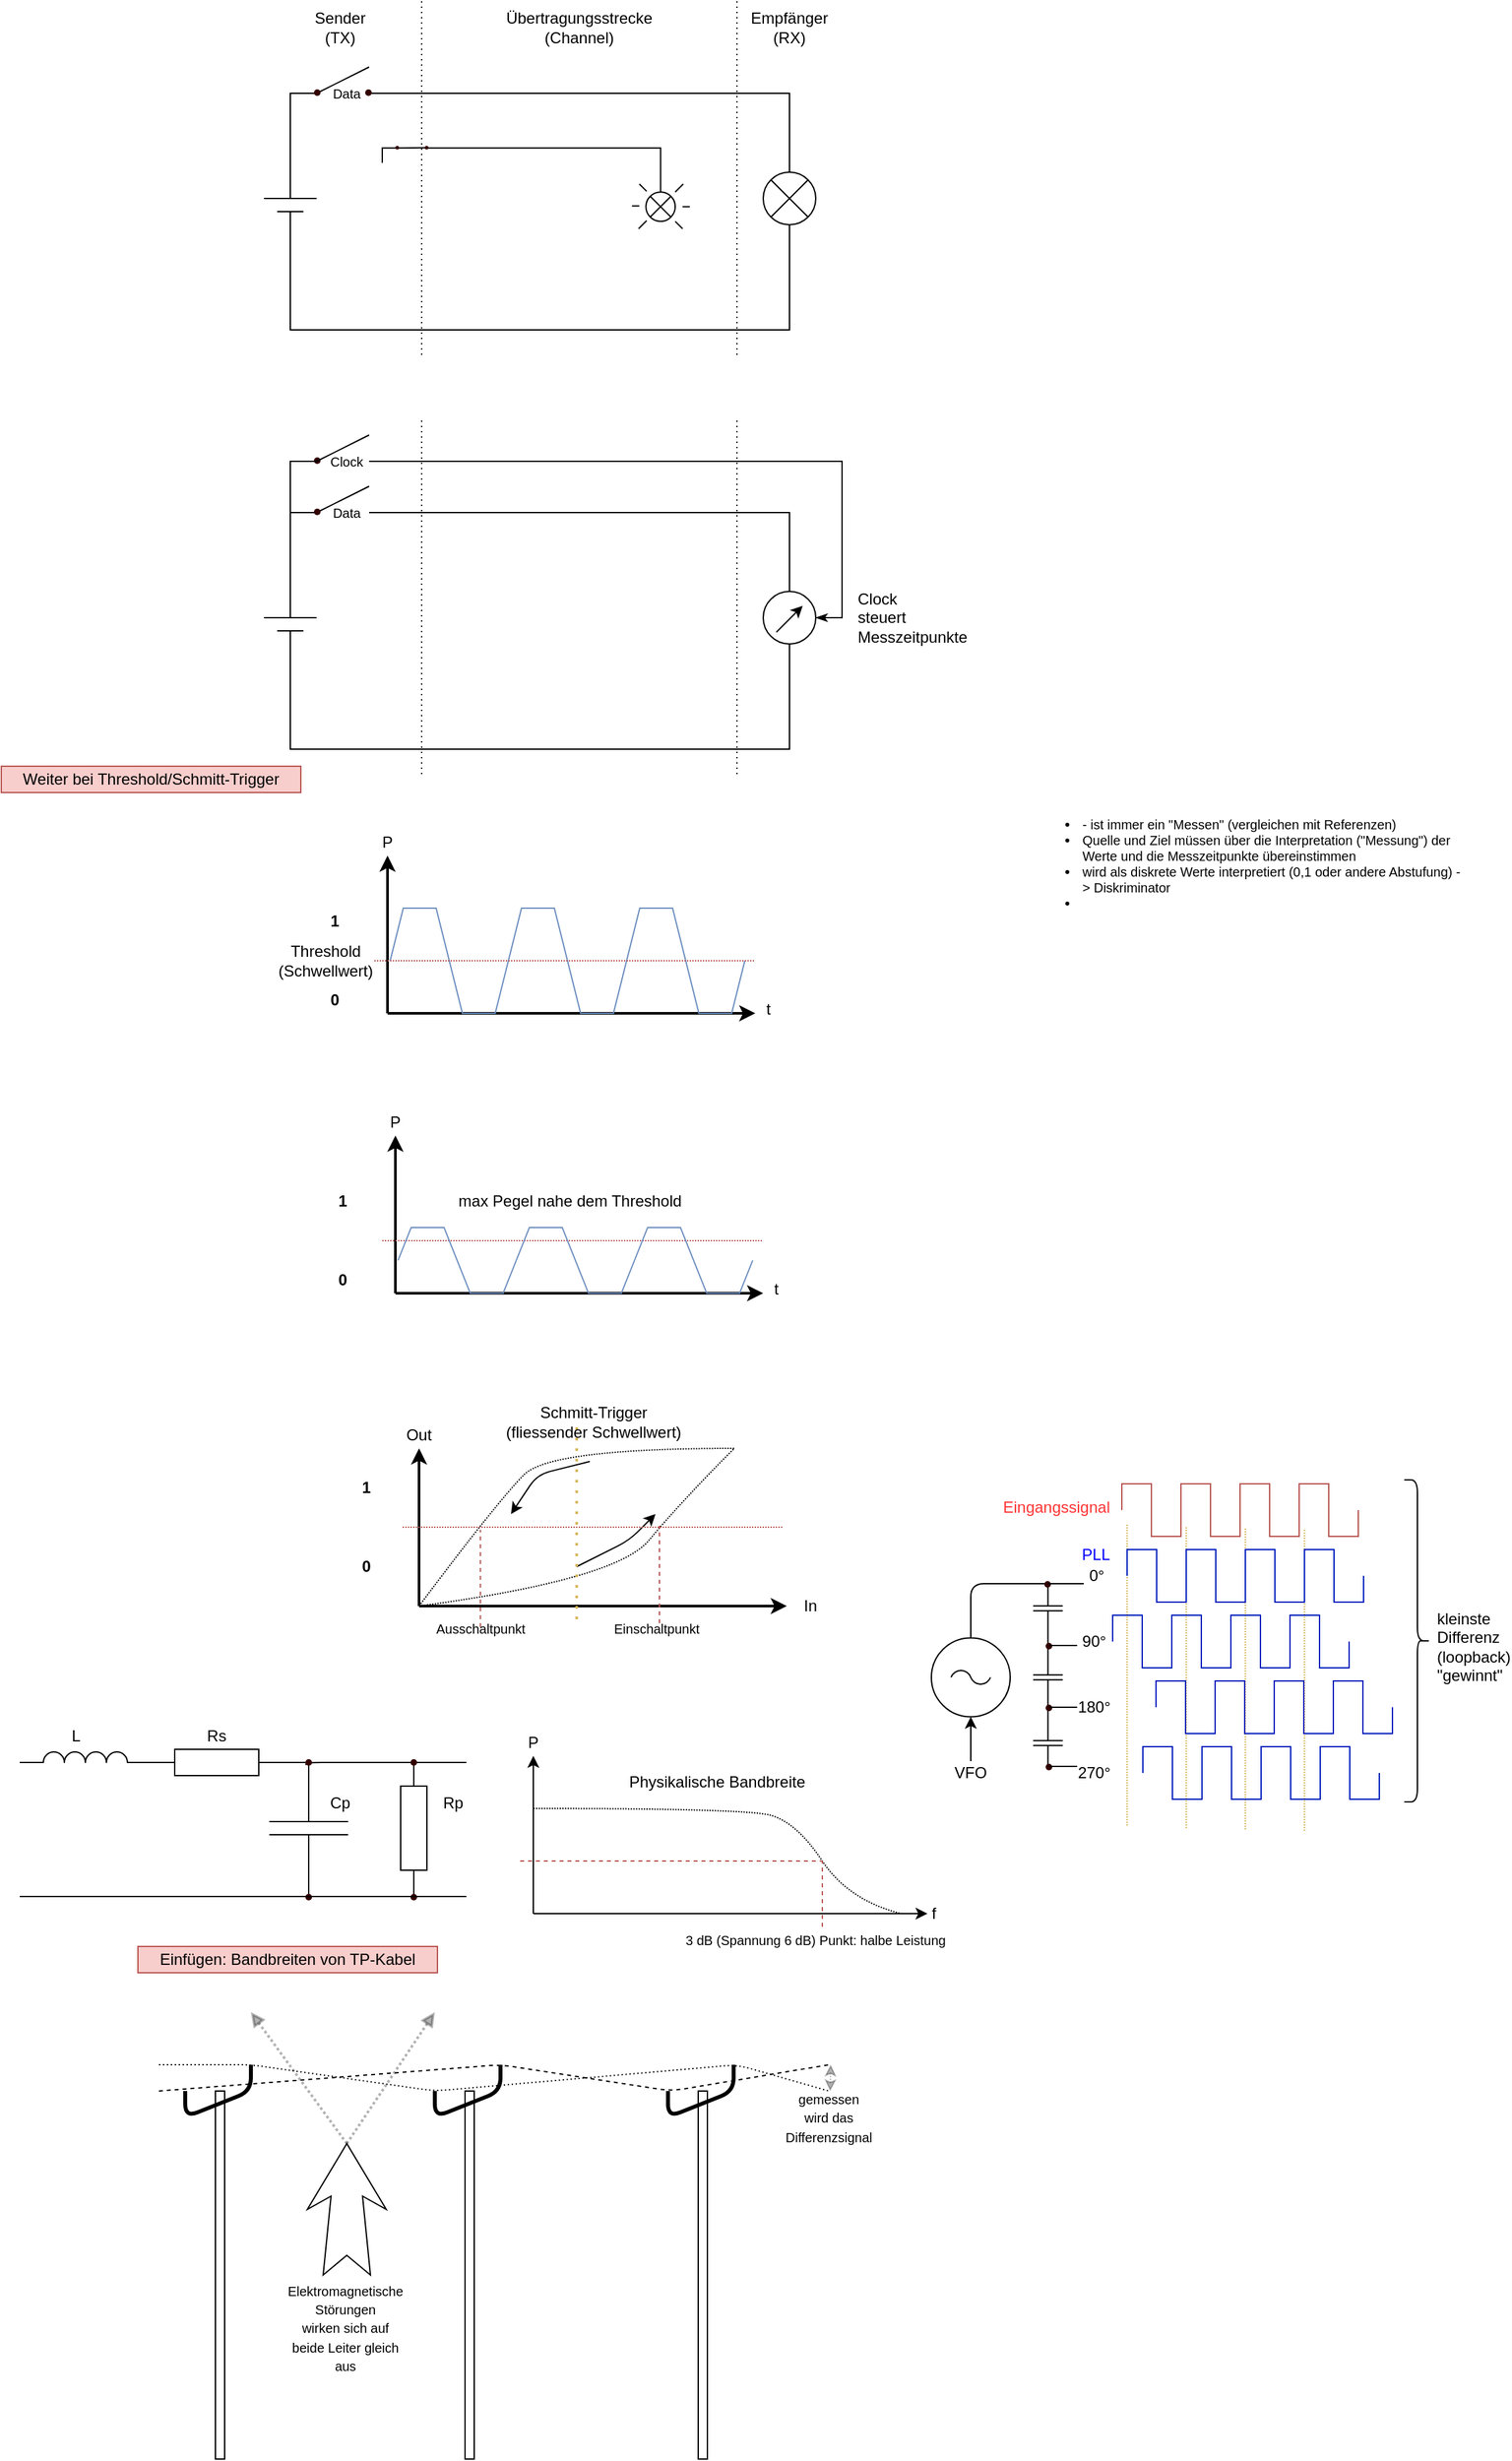 <mxfile version="13.7.3" type="github">
  <diagram id="912Zr3RTYpiyvAySCrGM" name="Page-1">
    <mxGraphModel dx="1422" dy="924" grid="0" gridSize="10" guides="1" tooltips="1" connect="1" arrows="1" fold="1" page="1" pageScale="1" pageWidth="1169" pageHeight="827" math="0" shadow="0">
      <root>
        <mxCell id="0" />
        <mxCell id="1" parent="0" />
        <mxCell id="sJ7a5gjdhDYtSohT_rVU-1" value="" style="endArrow=none;html=1;" parent="1" edge="1">
          <mxGeometry width="50" height="50" relative="1" as="geometry">
            <mxPoint x="200" y="200" as="sourcePoint" />
            <mxPoint x="240" y="200" as="targetPoint" />
          </mxGeometry>
        </mxCell>
        <mxCell id="sJ7a5gjdhDYtSohT_rVU-2" value="" style="endArrow=none;html=1;" parent="1" edge="1">
          <mxGeometry width="50" height="50" relative="1" as="geometry">
            <mxPoint x="210" y="210" as="sourcePoint" />
            <mxPoint x="230" y="210" as="targetPoint" />
          </mxGeometry>
        </mxCell>
        <mxCell id="sJ7a5gjdhDYtSohT_rVU-6" value="" style="endArrow=none;html=1;rounded=0;" parent="1" edge="1">
          <mxGeometry width="50" height="50" relative="1" as="geometry">
            <mxPoint x="280" y="120" as="sourcePoint" />
            <mxPoint x="600" y="190" as="targetPoint" />
            <Array as="points">
              <mxPoint x="600" y="120" />
            </Array>
          </mxGeometry>
        </mxCell>
        <mxCell id="sJ7a5gjdhDYtSohT_rVU-7" value="" style="endArrow=none;html=1;rounded=0;exitX=0.5;exitY=1;exitDx=0;exitDy=0;" parent="1" source="sJ7a5gjdhDYtSohT_rVU-8" edge="1">
          <mxGeometry width="50" height="50" relative="1" as="geometry">
            <mxPoint x="600" y="230" as="sourcePoint" />
            <mxPoint x="220" y="210" as="targetPoint" />
            <Array as="points">
              <mxPoint x="600" y="300" />
              <mxPoint x="415" y="300" />
              <mxPoint x="220" y="300" />
            </Array>
          </mxGeometry>
        </mxCell>
        <mxCell id="sJ7a5gjdhDYtSohT_rVU-8" value="" style="ellipse;whiteSpace=wrap;html=1;aspect=fixed;" parent="1" vertex="1">
          <mxGeometry x="580" y="180" width="40" height="40" as="geometry" />
        </mxCell>
        <mxCell id="sJ7a5gjdhDYtSohT_rVU-9" value="" style="endArrow=none;html=1;exitX=0;exitY=1;exitDx=0;exitDy=0;entryX=1;entryY=0;entryDx=0;entryDy=0;" parent="1" source="sJ7a5gjdhDYtSohT_rVU-8" target="sJ7a5gjdhDYtSohT_rVU-8" edge="1">
          <mxGeometry width="50" height="50" relative="1" as="geometry">
            <mxPoint x="560" y="500" as="sourcePoint" />
            <mxPoint x="610" y="450" as="targetPoint" />
          </mxGeometry>
        </mxCell>
        <mxCell id="sJ7a5gjdhDYtSohT_rVU-10" value="" style="endArrow=none;html=1;exitX=0;exitY=0;exitDx=0;exitDy=0;entryX=1;entryY=1;entryDx=0;entryDy=0;" parent="1" source="sJ7a5gjdhDYtSohT_rVU-8" target="sJ7a5gjdhDYtSohT_rVU-8" edge="1">
          <mxGeometry width="50" height="50" relative="1" as="geometry">
            <mxPoint x="560" y="500" as="sourcePoint" />
            <mxPoint x="610" y="450" as="targetPoint" />
          </mxGeometry>
        </mxCell>
        <mxCell id="sJ7a5gjdhDYtSohT_rVU-11" value="" style="endArrow=none;html=1;rounded=0;" parent="1" edge="1">
          <mxGeometry width="50" height="50" relative="1" as="geometry">
            <mxPoint x="220" y="200" as="sourcePoint" />
            <mxPoint x="240" y="120" as="targetPoint" />
            <Array as="points">
              <mxPoint x="220" y="120" />
            </Array>
          </mxGeometry>
        </mxCell>
        <mxCell id="sJ7a5gjdhDYtSohT_rVU-12" value="" style="endArrow=none;html=1;" parent="1" edge="1">
          <mxGeometry width="50" height="50" relative="1" as="geometry">
            <mxPoint x="240" y="120" as="sourcePoint" />
            <mxPoint x="280" y="100" as="targetPoint" />
          </mxGeometry>
        </mxCell>
        <mxCell id="sJ7a5gjdhDYtSohT_rVU-16" value="" style="ellipse;whiteSpace=wrap;html=1;aspect=fixed;fillColor=#330000;strokeColor=none;" parent="1" vertex="1">
          <mxGeometry x="238" y="117" width="5" height="5" as="geometry" />
        </mxCell>
        <mxCell id="sJ7a5gjdhDYtSohT_rVU-17" value="" style="endArrow=none;dashed=1;html=1;dashPattern=1 3;strokeWidth=1;" parent="1" edge="1">
          <mxGeometry width="50" height="50" relative="1" as="geometry">
            <mxPoint x="320" y="50" as="sourcePoint" />
            <mxPoint x="320" y="320" as="targetPoint" />
          </mxGeometry>
        </mxCell>
        <mxCell id="sJ7a5gjdhDYtSohT_rVU-18" value="" style="endArrow=none;dashed=1;html=1;dashPattern=1 3;strokeWidth=1;" parent="1" edge="1">
          <mxGeometry width="50" height="50" relative="1" as="geometry">
            <mxPoint x="560" y="50" as="sourcePoint" />
            <mxPoint x="560" y="320" as="targetPoint" />
          </mxGeometry>
        </mxCell>
        <mxCell id="sJ7a5gjdhDYtSohT_rVU-20" value="Sender&lt;br&gt;(TX)" style="text;html=1;strokeColor=none;fillColor=none;align=center;verticalAlign=middle;whiteSpace=wrap;rounded=0;" parent="1" vertex="1">
          <mxGeometry x="238" y="60" width="40" height="20" as="geometry" />
        </mxCell>
        <mxCell id="sJ7a5gjdhDYtSohT_rVU-21" value="Übertragungsstrecke&lt;br&gt;(Channel)" style="text;html=1;strokeColor=none;fillColor=none;align=center;verticalAlign=middle;whiteSpace=wrap;rounded=0;" parent="1" vertex="1">
          <mxGeometry x="420" y="60" width="40" height="20" as="geometry" />
        </mxCell>
        <mxCell id="sJ7a5gjdhDYtSohT_rVU-22" value="Empfänger&lt;br&gt;(RX)" style="text;html=1;strokeColor=none;fillColor=none;align=center;verticalAlign=middle;whiteSpace=wrap;rounded=0;" parent="1" vertex="1">
          <mxGeometry x="580" y="60" width="40" height="20" as="geometry" />
        </mxCell>
        <mxCell id="sJ7a5gjdhDYtSohT_rVU-23" value="" style="endArrow=none;html=1;" parent="1" edge="1">
          <mxGeometry width="50" height="50" relative="1" as="geometry">
            <mxPoint x="200" y="519.0" as="sourcePoint" />
            <mxPoint x="240" y="519.0" as="targetPoint" />
          </mxGeometry>
        </mxCell>
        <mxCell id="sJ7a5gjdhDYtSohT_rVU-24" value="" style="endArrow=none;html=1;" parent="1" edge="1">
          <mxGeometry width="50" height="50" relative="1" as="geometry">
            <mxPoint x="210" y="529.0" as="sourcePoint" />
            <mxPoint x="230" y="529.0" as="targetPoint" />
          </mxGeometry>
        </mxCell>
        <mxCell id="sJ7a5gjdhDYtSohT_rVU-25" value="" style="endArrow=none;html=1;rounded=0;" parent="1" edge="1">
          <mxGeometry width="50" height="50" relative="1" as="geometry">
            <mxPoint x="280" y="439.0" as="sourcePoint" />
            <mxPoint x="600" y="509.0" as="targetPoint" />
            <Array as="points">
              <mxPoint x="600" y="439" />
            </Array>
          </mxGeometry>
        </mxCell>
        <mxCell id="sJ7a5gjdhDYtSohT_rVU-26" value="" style="endArrow=none;html=1;rounded=0;exitX=0.5;exitY=1;exitDx=0;exitDy=0;" parent="1" source="sJ7a5gjdhDYtSohT_rVU-27" edge="1">
          <mxGeometry width="50" height="50" relative="1" as="geometry">
            <mxPoint x="600" y="549" as="sourcePoint" />
            <mxPoint x="220" y="529.0" as="targetPoint" />
            <Array as="points">
              <mxPoint x="600" y="619" />
              <mxPoint x="415" y="619" />
              <mxPoint x="220" y="619" />
            </Array>
          </mxGeometry>
        </mxCell>
        <mxCell id="sJ7a5gjdhDYtSohT_rVU-27" value="" style="ellipse;whiteSpace=wrap;html=1;aspect=fixed;" parent="1" vertex="1">
          <mxGeometry x="580" y="499" width="40" height="40" as="geometry" />
        </mxCell>
        <mxCell id="sJ7a5gjdhDYtSohT_rVU-30" value="" style="endArrow=none;html=1;rounded=0;" parent="1" edge="1">
          <mxGeometry width="50" height="50" relative="1" as="geometry">
            <mxPoint x="220" y="519.0" as="sourcePoint" />
            <mxPoint x="240" y="439.0" as="targetPoint" />
            <Array as="points">
              <mxPoint x="220" y="439" />
            </Array>
          </mxGeometry>
        </mxCell>
        <mxCell id="sJ7a5gjdhDYtSohT_rVU-31" value="" style="endArrow=none;html=1;" parent="1" edge="1">
          <mxGeometry width="50" height="50" relative="1" as="geometry">
            <mxPoint x="240" y="439.0" as="sourcePoint" />
            <mxPoint x="280" y="419.0" as="targetPoint" />
          </mxGeometry>
        </mxCell>
        <mxCell id="sJ7a5gjdhDYtSohT_rVU-32" value="" style="ellipse;whiteSpace=wrap;html=1;aspect=fixed;fillColor=#330000;strokeColor=none;" parent="1" vertex="1">
          <mxGeometry x="238" y="436" width="5" height="5" as="geometry" />
        </mxCell>
        <mxCell id="sJ7a5gjdhDYtSohT_rVU-33" value="" style="endArrow=none;dashed=1;html=1;dashPattern=1 3;strokeWidth=1;" parent="1" edge="1">
          <mxGeometry width="50" height="50" relative="1" as="geometry">
            <mxPoint x="320" y="369" as="sourcePoint" />
            <mxPoint x="320" y="639.0" as="targetPoint" />
          </mxGeometry>
        </mxCell>
        <mxCell id="sJ7a5gjdhDYtSohT_rVU-34" value="" style="endArrow=none;dashed=1;html=1;dashPattern=1 3;strokeWidth=1;" parent="1" edge="1">
          <mxGeometry width="50" height="50" relative="1" as="geometry">
            <mxPoint x="560" y="369" as="sourcePoint" />
            <mxPoint x="560" y="639.0" as="targetPoint" />
          </mxGeometry>
        </mxCell>
        <mxCell id="sJ7a5gjdhDYtSohT_rVU-38" value="" style="ellipse;whiteSpace=wrap;html=1;aspect=fixed;fillColor=#330000;strokeColor=none;" parent="1" vertex="1">
          <mxGeometry x="238" y="397" width="5" height="5" as="geometry" />
        </mxCell>
        <mxCell id="sJ7a5gjdhDYtSohT_rVU-39" value="" style="endArrow=none;html=1;" parent="1" edge="1">
          <mxGeometry width="50" height="50" relative="1" as="geometry">
            <mxPoint x="240" y="400" as="sourcePoint" />
            <mxPoint x="280" y="380" as="targetPoint" />
          </mxGeometry>
        </mxCell>
        <mxCell id="sJ7a5gjdhDYtSohT_rVU-40" value="" style="endArrow=none;html=1;rounded=0;" parent="1" edge="1">
          <mxGeometry width="50" height="50" relative="1" as="geometry">
            <mxPoint x="220" y="480" as="sourcePoint" />
            <mxPoint x="240" y="400" as="targetPoint" />
            <Array as="points">
              <mxPoint x="220" y="400" />
            </Array>
          </mxGeometry>
        </mxCell>
        <mxCell id="sJ7a5gjdhDYtSohT_rVU-41" value="Data" style="text;html=1;strokeColor=none;fillColor=none;align=center;verticalAlign=middle;whiteSpace=wrap;rounded=0;fontSize=10;" parent="1" vertex="1">
          <mxGeometry x="243" y="109.5" width="40" height="20" as="geometry" />
        </mxCell>
        <mxCell id="sJ7a5gjdhDYtSohT_rVU-42" value="Data" style="text;html=1;strokeColor=none;fillColor=none;align=center;verticalAlign=middle;whiteSpace=wrap;rounded=0;fontSize=10;" parent="1" vertex="1">
          <mxGeometry x="243" y="428.5" width="40" height="20" as="geometry" />
        </mxCell>
        <mxCell id="sJ7a5gjdhDYtSohT_rVU-43" value="Clock" style="text;html=1;strokeColor=none;fillColor=none;align=center;verticalAlign=middle;whiteSpace=wrap;rounded=0;fontSize=10;" parent="1" vertex="1">
          <mxGeometry x="243" y="389.5" width="40" height="20" as="geometry" />
        </mxCell>
        <mxCell id="sJ7a5gjdhDYtSohT_rVU-44" value="" style="endArrow=classicThin;html=1;rounded=0;entryX=1;entryY=0.5;entryDx=0;entryDy=0;endFill=1;" parent="1" target="sJ7a5gjdhDYtSohT_rVU-27" edge="1">
          <mxGeometry width="50" height="50" relative="1" as="geometry">
            <mxPoint x="280" y="400" as="sourcePoint" />
            <mxPoint x="640" y="540" as="targetPoint" />
            <Array as="points">
              <mxPoint x="640" y="400" />
              <mxPoint x="640" y="519" />
            </Array>
          </mxGeometry>
        </mxCell>
        <mxCell id="sJ7a5gjdhDYtSohT_rVU-46" value="" style="endArrow=classic;html=1;strokeWidth=1;fontSize=10;" parent="1" edge="1">
          <mxGeometry width="50" height="50" relative="1" as="geometry">
            <mxPoint x="590" y="530" as="sourcePoint" />
            <mxPoint x="610" y="510" as="targetPoint" />
          </mxGeometry>
        </mxCell>
        <mxCell id="SCZseLFrCrhYVlRCKKbG-1" value="Clock&lt;br&gt;steuert&lt;br&gt;Messzeitpunkte" style="text;html=1;strokeColor=none;fillColor=none;align=left;verticalAlign=middle;whiteSpace=wrap;rounded=0;" parent="1" vertex="1">
          <mxGeometry x="650" y="509" width="40" height="20" as="geometry" />
        </mxCell>
        <mxCell id="SCZseLFrCrhYVlRCKKbG-12" value="" style="ellipse;whiteSpace=wrap;html=1;aspect=fixed;fillColor=#330000;strokeColor=none;" parent="1" vertex="1">
          <mxGeometry x="277" y="117" width="5" height="5" as="geometry" />
        </mxCell>
        <mxCell id="SCZseLFrCrhYVlRCKKbG-22" value="" style="group" parent="1" vertex="1" connectable="0">
          <mxGeometry x="290" y="160" width="234.16" height="63" as="geometry" />
        </mxCell>
        <mxCell id="SCZseLFrCrhYVlRCKKbG-4" value="" style="endArrow=none;html=1;rounded=0;" parent="SCZseLFrCrhYVlRCKKbG-22" edge="1">
          <mxGeometry width="50" height="50" relative="1" as="geometry">
            <mxPoint x="33.451" y="1.673" as="sourcePoint" />
            <mxPoint x="211.859" y="40.699" as="targetPoint" />
            <Array as="points">
              <mxPoint x="211.859" y="1.673" />
            </Array>
          </mxGeometry>
        </mxCell>
        <mxCell id="SCZseLFrCrhYVlRCKKbG-5" value="" style="ellipse;whiteSpace=wrap;html=1;aspect=fixed;" parent="SCZseLFrCrhYVlRCKKbG-22" vertex="1">
          <mxGeometry x="200.709" y="35.124" width="22.301" height="22.301" as="geometry" />
        </mxCell>
        <mxCell id="SCZseLFrCrhYVlRCKKbG-6" value="" style="endArrow=none;html=1;exitX=0;exitY=1;exitDx=0;exitDy=0;entryX=1;entryY=0;entryDx=0;entryDy=0;" parent="SCZseLFrCrhYVlRCKKbG-22" source="SCZseLFrCrhYVlRCKKbG-5" target="SCZseLFrCrhYVlRCKKbG-5" edge="1">
          <mxGeometry width="50" height="50" relative="1" as="geometry">
            <mxPoint x="189.558" y="213.531" as="sourcePoint" />
            <mxPoint x="217.434" y="185.655" as="targetPoint" />
          </mxGeometry>
        </mxCell>
        <mxCell id="SCZseLFrCrhYVlRCKKbG-7" value="" style="endArrow=none;html=1;exitX=0;exitY=0;exitDx=0;exitDy=0;entryX=1;entryY=1;entryDx=0;entryDy=0;" parent="SCZseLFrCrhYVlRCKKbG-22" source="SCZseLFrCrhYVlRCKKbG-5" target="SCZseLFrCrhYVlRCKKbG-5" edge="1">
          <mxGeometry width="50" height="50" relative="1" as="geometry">
            <mxPoint x="189.558" y="213.531" as="sourcePoint" />
            <mxPoint x="217.434" y="185.655" as="targetPoint" />
          </mxGeometry>
        </mxCell>
        <mxCell id="SCZseLFrCrhYVlRCKKbG-8" value="" style="endArrow=none;html=1;rounded=0;" parent="SCZseLFrCrhYVlRCKKbG-22" edge="1">
          <mxGeometry width="50" height="50" relative="1" as="geometry">
            <mxPoint y="12.823" as="sourcePoint" />
            <mxPoint x="11.15" y="1.673" as="targetPoint" />
            <Array as="points">
              <mxPoint y="1.673" />
            </Array>
          </mxGeometry>
        </mxCell>
        <mxCell id="SCZseLFrCrhYVlRCKKbG-9" value="" style="endArrow=none;html=1;entryX=1;entryY=0.5;entryDx=0;entryDy=0;" parent="SCZseLFrCrhYVlRCKKbG-22" edge="1">
          <mxGeometry width="50" height="50" relative="1" as="geometry">
            <mxPoint x="11.15" y="1.673" as="sourcePoint" />
            <mxPoint x="35.124" y="1.394" as="targetPoint" />
          </mxGeometry>
        </mxCell>
        <mxCell id="SCZseLFrCrhYVlRCKKbG-10" value="" style="ellipse;whiteSpace=wrap;html=1;aspect=fixed;fillColor=#330000;strokeColor=none;" parent="SCZseLFrCrhYVlRCKKbG-22" vertex="1">
          <mxGeometry x="10.035" width="2.788" height="2.788" as="geometry" />
        </mxCell>
        <mxCell id="SCZseLFrCrhYVlRCKKbG-13" value="" style="ellipse;whiteSpace=wrap;html=1;aspect=fixed;fillColor=#330000;strokeColor=none;" parent="SCZseLFrCrhYVlRCKKbG-22" vertex="1">
          <mxGeometry x="32.336" width="2.788" height="2.788" as="geometry" />
        </mxCell>
        <mxCell id="SCZseLFrCrhYVlRCKKbG-14" value="" style="endArrow=none;html=1;" parent="SCZseLFrCrhYVlRCKKbG-22" edge="1">
          <mxGeometry width="50" height="50" relative="1" as="geometry">
            <mxPoint x="223.01" y="35.124" as="sourcePoint" />
            <mxPoint x="229.142" y="28.991" as="targetPoint" />
          </mxGeometry>
        </mxCell>
        <mxCell id="SCZseLFrCrhYVlRCKKbG-16" value="" style="endArrow=none;html=1;" parent="SCZseLFrCrhYVlRCKKbG-22" edge="1">
          <mxGeometry width="50" height="50" relative="1" as="geometry">
            <mxPoint x="228.585" y="46.274" as="sourcePoint" />
            <mxPoint x="234.16" y="46.274" as="targetPoint" />
          </mxGeometry>
        </mxCell>
        <mxCell id="SCZseLFrCrhYVlRCKKbG-17" value="" style="endArrow=none;html=1;" parent="SCZseLFrCrhYVlRCKKbG-22" edge="1">
          <mxGeometry width="50" height="50" relative="1" as="geometry">
            <mxPoint x="223.01" y="57.425" as="sourcePoint" />
            <mxPoint x="228.585" y="63" as="targetPoint" />
          </mxGeometry>
        </mxCell>
        <mxCell id="SCZseLFrCrhYVlRCKKbG-21" value="" style="group;flipH=1;flipV=1;rotation=-180;" parent="SCZseLFrCrhYVlRCKKbG-22" vertex="1" connectable="0">
          <mxGeometry x="190.116" y="28.991" width="11.15" height="34.009" as="geometry" />
        </mxCell>
        <mxCell id="SCZseLFrCrhYVlRCKKbG-18" value="" style="endArrow=none;html=1;" parent="SCZseLFrCrhYVlRCKKbG-21" edge="1">
          <mxGeometry width="50" height="50" relative="1" as="geometry">
            <mxPoint x="11.15" y="27.876" as="sourcePoint" />
            <mxPoint x="5.018" y="34.009" as="targetPoint" />
          </mxGeometry>
        </mxCell>
        <mxCell id="SCZseLFrCrhYVlRCKKbG-19" value="" style="endArrow=none;html=1;" parent="SCZseLFrCrhYVlRCKKbG-21" edge="1">
          <mxGeometry width="50" height="50" relative="1" as="geometry">
            <mxPoint x="5.575" y="16.726" as="sourcePoint" />
            <mxPoint y="16.726" as="targetPoint" />
          </mxGeometry>
        </mxCell>
        <mxCell id="SCZseLFrCrhYVlRCKKbG-20" value="" style="endArrow=none;html=1;" parent="SCZseLFrCrhYVlRCKKbG-21" edge="1">
          <mxGeometry width="50" height="50" relative="1" as="geometry">
            <mxPoint x="11.15" y="5.575" as="sourcePoint" />
            <mxPoint x="5.575" as="targetPoint" />
          </mxGeometry>
        </mxCell>
        <mxCell id="SCZseLFrCrhYVlRCKKbG-132" value="Einfügen: Bandbreiten von TP-Kabel" style="text;html=1;strokeColor=#b85450;fillColor=#f8cecc;align=center;verticalAlign=middle;whiteSpace=wrap;rounded=0;fontSize=12;" parent="1" vertex="1">
          <mxGeometry x="104" y="1530" width="228" height="20" as="geometry" />
        </mxCell>
        <mxCell id="SCZseLFrCrhYVlRCKKbG-207" value="Weiter bei Threshold/Schmitt-Trigger" style="text;html=1;strokeColor=#b85450;fillColor=#f8cecc;align=center;verticalAlign=middle;whiteSpace=wrap;rounded=0;fontSize=12;" parent="1" vertex="1">
          <mxGeometry y="632" width="228" height="20" as="geometry" />
        </mxCell>
        <mxCell id="lTmBYxLJnF9V94jLEyZx-1" value="" style="group" vertex="1" connectable="0" parent="1">
          <mxGeometry x="708" y="1175" width="423" height="267" as="geometry" />
        </mxCell>
        <mxCell id="SCZseLFrCrhYVlRCKKbG-59" value="0°" style="text;html=1;strokeColor=none;fillColor=none;align=center;verticalAlign=middle;whiteSpace=wrap;rounded=0;" parent="lTmBYxLJnF9V94jLEyZx-1" vertex="1">
          <mxGeometry x="106" y="63" width="40" height="20" as="geometry" />
        </mxCell>
        <mxCell id="SCZseLFrCrhYVlRCKKbG-60" value="90°" style="text;html=1;strokeColor=none;fillColor=none;align=center;verticalAlign=middle;whiteSpace=wrap;rounded=0;" parent="lTmBYxLJnF9V94jLEyZx-1" vertex="1">
          <mxGeometry x="104" y="113" width="40" height="20" as="geometry" />
        </mxCell>
        <mxCell id="SCZseLFrCrhYVlRCKKbG-61" value="180°" style="text;html=1;strokeColor=none;fillColor=none;align=center;verticalAlign=middle;whiteSpace=wrap;rounded=0;" parent="lTmBYxLJnF9V94jLEyZx-1" vertex="1">
          <mxGeometry x="104" y="163" width="40" height="20" as="geometry" />
        </mxCell>
        <mxCell id="SCZseLFrCrhYVlRCKKbG-62" value="270°" style="text;html=1;strokeColor=none;fillColor=none;align=center;verticalAlign=middle;whiteSpace=wrap;rounded=0;" parent="lTmBYxLJnF9V94jLEyZx-1" vertex="1">
          <mxGeometry x="104" y="213" width="40" height="20" as="geometry" />
        </mxCell>
        <mxCell id="SCZseLFrCrhYVlRCKKbG-163" value="" style="endArrow=none;dashed=1;html=1;dashPattern=1 1;strokeWidth=1;fontSize=12;fillColor=#fff2cc;strokeColor=#d6b656;" parent="lTmBYxLJnF9V94jLEyZx-1" edge="1">
          <mxGeometry width="50" height="50" relative="1" as="geometry">
            <mxPoint x="149" y="263" as="sourcePoint" />
            <mxPoint x="149" y="33" as="targetPoint" />
          </mxGeometry>
        </mxCell>
        <mxCell id="SCZseLFrCrhYVlRCKKbG-164" value="" style="endArrow=none;dashed=1;html=1;dashPattern=1 1;strokeWidth=1;fontSize=12;fillColor=#fff2cc;strokeColor=#d6b656;" parent="lTmBYxLJnF9V94jLEyZx-1" edge="1">
          <mxGeometry width="50" height="50" relative="1" as="geometry">
            <mxPoint x="194" y="265" as="sourcePoint" />
            <mxPoint x="194" y="35" as="targetPoint" />
          </mxGeometry>
        </mxCell>
        <mxCell id="SCZseLFrCrhYVlRCKKbG-165" value="" style="endArrow=none;dashed=1;html=1;dashPattern=1 1;strokeWidth=1;fontSize=12;fillColor=#fff2cc;strokeColor=#d6b656;" parent="lTmBYxLJnF9V94jLEyZx-1" edge="1">
          <mxGeometry width="50" height="50" relative="1" as="geometry">
            <mxPoint x="239" y="266" as="sourcePoint" />
            <mxPoint x="239" y="36" as="targetPoint" />
          </mxGeometry>
        </mxCell>
        <mxCell id="SCZseLFrCrhYVlRCKKbG-166" value="" style="endArrow=none;dashed=1;html=1;dashPattern=1 1;strokeWidth=1;fontSize=12;fillColor=#fff2cc;strokeColor=#d6b656;" parent="lTmBYxLJnF9V94jLEyZx-1" edge="1">
          <mxGeometry width="50" height="50" relative="1" as="geometry">
            <mxPoint x="284" y="267" as="sourcePoint" />
            <mxPoint x="284" y="37" as="targetPoint" />
          </mxGeometry>
        </mxCell>
        <mxCell id="SCZseLFrCrhYVlRCKKbG-167" value="" style="pointerEvents=1;verticalLabelPosition=bottom;shadow=0;dashed=0;align=center;html=1;verticalAlign=top;shape=mxgraph.electrical.signal_sources.ac_source;fontSize=12;" parent="lTmBYxLJnF9V94jLEyZx-1" vertex="1">
          <mxGeometry y="120.25" width="60" height="60" as="geometry" />
        </mxCell>
        <mxCell id="SCZseLFrCrhYVlRCKKbG-169" value="" style="pointerEvents=1;verticalLabelPosition=bottom;shadow=0;dashed=0;align=center;html=1;verticalAlign=top;shape=mxgraph.electrical.capacitors.capacitor_1;fontSize=12;rotation=-90;" parent="lTmBYxLJnF9V94jLEyZx-1" vertex="1">
          <mxGeometry x="70" y="86.5" width="37.5" height="22.5" as="geometry" />
        </mxCell>
        <mxCell id="SCZseLFrCrhYVlRCKKbG-171" value="" style="pointerEvents=1;verticalLabelPosition=bottom;shadow=0;dashed=0;align=center;html=1;verticalAlign=top;shape=mxgraph.electrical.capacitors.capacitor_1;fontSize=12;rotation=-90;" parent="lTmBYxLJnF9V94jLEyZx-1" vertex="1">
          <mxGeometry x="70" y="189" width="37.5" height="22.5" as="geometry" />
        </mxCell>
        <mxCell id="SCZseLFrCrhYVlRCKKbG-172" value="" style="pointerEvents=1;verticalLabelPosition=bottom;shadow=0;dashed=0;align=center;html=1;verticalAlign=top;shape=mxgraph.electrical.capacitors.capacitor_1;fontSize=12;rotation=-90;" parent="lTmBYxLJnF9V94jLEyZx-1" vertex="1">
          <mxGeometry x="70" y="139" width="37.5" height="22.5" as="geometry" />
        </mxCell>
        <mxCell id="SCZseLFrCrhYVlRCKKbG-173" value="" style="endArrow=none;html=1;strokeWidth=1;fontSize=12;entryX=0;entryY=0.5;entryDx=0;entryDy=0;entryPerimeter=0;exitX=1;exitY=0.5;exitDx=0;exitDy=0;exitPerimeter=0;" parent="lTmBYxLJnF9V94jLEyZx-1" source="SCZseLFrCrhYVlRCKKbG-172" target="SCZseLFrCrhYVlRCKKbG-169" edge="1">
          <mxGeometry width="50" height="50" relative="1" as="geometry">
            <mxPoint x="392" y="119" as="sourcePoint" />
            <mxPoint x="442" y="69" as="targetPoint" />
          </mxGeometry>
        </mxCell>
        <mxCell id="SCZseLFrCrhYVlRCKKbG-175" value="" style="endArrow=none;html=1;strokeWidth=1;fontSize=12;entryX=0;entryY=0.5;entryDx=0;entryDy=0;entryPerimeter=0;exitX=1;exitY=0.5;exitDx=0;exitDy=0;exitPerimeter=0;" parent="lTmBYxLJnF9V94jLEyZx-1" source="SCZseLFrCrhYVlRCKKbG-171" target="SCZseLFrCrhYVlRCKKbG-172" edge="1">
          <mxGeometry width="50" height="50" relative="1" as="geometry">
            <mxPoint x="74" y="209" as="sourcePoint" />
            <mxPoint x="300" y="129" as="targetPoint" />
          </mxGeometry>
        </mxCell>
        <mxCell id="SCZseLFrCrhYVlRCKKbG-176" value="" style="endArrow=none;html=1;strokeWidth=1;fontSize=12;exitX=0.5;exitY=0;exitDx=0;exitDy=0;exitPerimeter=0;entryX=1;entryY=0.5;entryDx=0;entryDy=0;entryPerimeter=0;" parent="lTmBYxLJnF9V94jLEyZx-1" source="SCZseLFrCrhYVlRCKKbG-167" target="SCZseLFrCrhYVlRCKKbG-169" edge="1">
          <mxGeometry width="50" height="50" relative="1" as="geometry">
            <mxPoint x="250" y="203" as="sourcePoint" />
            <mxPoint x="300" y="153" as="targetPoint" />
            <Array as="points">
              <mxPoint x="30" y="79" />
            </Array>
          </mxGeometry>
        </mxCell>
        <mxCell id="SCZseLFrCrhYVlRCKKbG-177" value="" style="ellipse;whiteSpace=wrap;html=1;aspect=fixed;fillColor=#330000;strokeColor=none;" parent="lTmBYxLJnF9V94jLEyZx-1" vertex="1">
          <mxGeometry x="86" y="77" width="5" height="5" as="geometry" />
        </mxCell>
        <mxCell id="SCZseLFrCrhYVlRCKKbG-180" value="" style="endArrow=none;html=1;strokeWidth=1;fontSize=12;exitX=1;exitY=0.5;exitDx=0;exitDy=0;exitPerimeter=0;entryX=0.25;entryY=0.8;entryDx=0;entryDy=0;entryPerimeter=0;" parent="lTmBYxLJnF9V94jLEyZx-1" source="SCZseLFrCrhYVlRCKKbG-169" target="SCZseLFrCrhYVlRCKKbG-59" edge="1">
          <mxGeometry width="50" height="50" relative="1" as="geometry">
            <mxPoint x="250" y="203" as="sourcePoint" />
            <mxPoint x="300" y="153" as="targetPoint" />
          </mxGeometry>
        </mxCell>
        <mxCell id="SCZseLFrCrhYVlRCKKbG-181" value="" style="ellipse;whiteSpace=wrap;html=1;aspect=fixed;fillColor=#330000;strokeColor=none;" parent="lTmBYxLJnF9V94jLEyZx-1" vertex="1">
          <mxGeometry x="87" y="124" width="5" height="5" as="geometry" />
        </mxCell>
        <mxCell id="SCZseLFrCrhYVlRCKKbG-182" value="" style="endArrow=none;html=1;strokeWidth=1;fontSize=12;exitX=1;exitY=0.5;exitDx=0;exitDy=0;exitPerimeter=0;entryX=0.25;entryY=0.8;entryDx=0;entryDy=0;entryPerimeter=0;" parent="lTmBYxLJnF9V94jLEyZx-1" edge="1">
          <mxGeometry width="50" height="50" relative="1" as="geometry">
            <mxPoint x="89.75" y="126" as="sourcePoint" />
            <mxPoint x="111" y="126" as="targetPoint" />
          </mxGeometry>
        </mxCell>
        <mxCell id="SCZseLFrCrhYVlRCKKbG-183" value="" style="ellipse;whiteSpace=wrap;html=1;aspect=fixed;fillColor=#330000;strokeColor=none;" parent="lTmBYxLJnF9V94jLEyZx-1" vertex="1">
          <mxGeometry x="87" y="171" width="5" height="5" as="geometry" />
        </mxCell>
        <mxCell id="SCZseLFrCrhYVlRCKKbG-184" value="" style="endArrow=none;html=1;strokeWidth=1;fontSize=12;exitX=1;exitY=0.5;exitDx=0;exitDy=0;exitPerimeter=0;entryX=0.25;entryY=0.8;entryDx=0;entryDy=0;entryPerimeter=0;" parent="lTmBYxLJnF9V94jLEyZx-1" edge="1">
          <mxGeometry width="50" height="50" relative="1" as="geometry">
            <mxPoint x="89.75" y="173" as="sourcePoint" />
            <mxPoint x="111" y="173" as="targetPoint" />
          </mxGeometry>
        </mxCell>
        <mxCell id="SCZseLFrCrhYVlRCKKbG-185" value="" style="ellipse;whiteSpace=wrap;html=1;aspect=fixed;fillColor=#330000;strokeColor=none;" parent="lTmBYxLJnF9V94jLEyZx-1" vertex="1">
          <mxGeometry x="87" y="216" width="5" height="5" as="geometry" />
        </mxCell>
        <mxCell id="SCZseLFrCrhYVlRCKKbG-186" value="" style="endArrow=none;html=1;strokeWidth=1;fontSize=12;exitX=1;exitY=0.5;exitDx=0;exitDy=0;exitPerimeter=0;entryX=0.25;entryY=0.8;entryDx=0;entryDy=0;entryPerimeter=0;" parent="lTmBYxLJnF9V94jLEyZx-1" edge="1">
          <mxGeometry width="50" height="50" relative="1" as="geometry">
            <mxPoint x="89.75" y="218" as="sourcePoint" />
            <mxPoint x="111" y="218" as="targetPoint" />
          </mxGeometry>
        </mxCell>
        <mxCell id="SCZseLFrCrhYVlRCKKbG-187" value="" style="endArrow=classic;html=1;strokeWidth=1;fontSize=12;entryX=0.5;entryY=1;entryDx=0;entryDy=0;entryPerimeter=0;" parent="lTmBYxLJnF9V94jLEyZx-1" target="SCZseLFrCrhYVlRCKKbG-167" edge="1">
          <mxGeometry width="50" height="50" relative="1" as="geometry">
            <mxPoint x="30" y="214" as="sourcePoint" />
            <mxPoint x="300" y="153" as="targetPoint" />
          </mxGeometry>
        </mxCell>
        <mxCell id="SCZseLFrCrhYVlRCKKbG-188" value="VFO" style="text;html=1;strokeColor=none;fillColor=none;align=center;verticalAlign=middle;whiteSpace=wrap;rounded=0;fontSize=12;" parent="lTmBYxLJnF9V94jLEyZx-1" vertex="1">
          <mxGeometry x="10" y="213" width="40" height="20" as="geometry" />
        </mxCell>
        <mxCell id="SCZseLFrCrhYVlRCKKbG-194" value="Eingangssignal" style="text;html=1;strokeColor=none;fillColor=none;align=right;verticalAlign=middle;whiteSpace=wrap;rounded=0;fontSize=12;fontColor=#FF3333;" parent="lTmBYxLJnF9V94jLEyZx-1" vertex="1">
          <mxGeometry x="98" y="11" width="40" height="20" as="geometry" />
        </mxCell>
        <mxCell id="SCZseLFrCrhYVlRCKKbG-195" value="PLL" style="text;html=1;strokeColor=none;fillColor=none;align=right;verticalAlign=middle;whiteSpace=wrap;rounded=0;fontSize=12;fontColor=#0000FF;" parent="lTmBYxLJnF9V94jLEyZx-1" vertex="1">
          <mxGeometry x="98" y="47" width="40" height="20" as="geometry" />
        </mxCell>
        <mxCell id="SCZseLFrCrhYVlRCKKbG-196" value="" style="shape=curlyBracket;whiteSpace=wrap;html=1;rounded=1;strokeColor=#000000;fontSize=12;align=right;flipH=1;" parent="lTmBYxLJnF9V94jLEyZx-1" vertex="1">
          <mxGeometry x="360" width="20" height="245" as="geometry" />
        </mxCell>
        <mxCell id="SCZseLFrCrhYVlRCKKbG-197" value="kleinste Differenz (loopback) &quot;gewinnt&quot;" style="text;html=1;strokeColor=none;fillColor=none;align=left;verticalAlign=middle;whiteSpace=wrap;rounded=0;fontSize=12;" parent="lTmBYxLJnF9V94jLEyZx-1" vertex="1">
          <mxGeometry x="383" y="116.5" width="40" height="20" as="geometry" />
        </mxCell>
        <mxCell id="SCZseLFrCrhYVlRCKKbG-198" value="" style="group" parent="lTmBYxLJnF9V94jLEyZx-1" vertex="1" connectable="0">
          <mxGeometry x="149" y="53" width="180" height="40" as="geometry" />
        </mxCell>
        <mxCell id="SCZseLFrCrhYVlRCKKbG-133" value="" style="pointerEvents=1;verticalLabelPosition=bottom;shadow=0;dashed=0;align=center;html=1;verticalAlign=top;shape=mxgraph.electrical.waveforms.square_wave;fontSize=12;fillColor=#0050ef;strokeColor=#001DBC;fontColor=#ffffff;" parent="SCZseLFrCrhYVlRCKKbG-198" vertex="1">
          <mxGeometry width="45" height="40" as="geometry" />
        </mxCell>
        <mxCell id="SCZseLFrCrhYVlRCKKbG-134" value="" style="pointerEvents=1;verticalLabelPosition=bottom;shadow=0;dashed=0;align=center;html=1;verticalAlign=top;shape=mxgraph.electrical.waveforms.square_wave;fontSize=12;fillColor=#0050ef;strokeColor=#001DBC;fontColor=#ffffff;" parent="SCZseLFrCrhYVlRCKKbG-198" vertex="1">
          <mxGeometry x="45" width="45" height="40" as="geometry" />
        </mxCell>
        <mxCell id="SCZseLFrCrhYVlRCKKbG-135" value="" style="pointerEvents=1;verticalLabelPosition=bottom;shadow=0;dashed=0;align=center;html=1;verticalAlign=top;shape=mxgraph.electrical.waveforms.square_wave;fontSize=12;fillColor=#0050ef;strokeColor=#001DBC;fontColor=#ffffff;" parent="SCZseLFrCrhYVlRCKKbG-198" vertex="1">
          <mxGeometry x="90" width="45" height="40" as="geometry" />
        </mxCell>
        <mxCell id="SCZseLFrCrhYVlRCKKbG-136" value="" style="pointerEvents=1;verticalLabelPosition=bottom;shadow=0;dashed=0;align=center;html=1;verticalAlign=top;shape=mxgraph.electrical.waveforms.square_wave;fontSize=12;fillColor=#0050ef;strokeColor=#001DBC;fontColor=#ffffff;" parent="SCZseLFrCrhYVlRCKKbG-198" vertex="1">
          <mxGeometry x="135" width="45" height="40" as="geometry" />
        </mxCell>
        <mxCell id="SCZseLFrCrhYVlRCKKbG-199" value="" style="group" parent="lTmBYxLJnF9V94jLEyZx-1" vertex="1" connectable="0">
          <mxGeometry x="145" y="3" width="180" height="40" as="geometry" />
        </mxCell>
        <mxCell id="SCZseLFrCrhYVlRCKKbG-190" value="" style="pointerEvents=1;verticalLabelPosition=bottom;shadow=0;dashed=0;align=center;html=1;verticalAlign=top;shape=mxgraph.electrical.waveforms.square_wave;fontSize=12;fillColor=#f8cecc;strokeColor=#b85450;" parent="SCZseLFrCrhYVlRCKKbG-199" vertex="1">
          <mxGeometry width="45" height="40" as="geometry" />
        </mxCell>
        <mxCell id="SCZseLFrCrhYVlRCKKbG-191" value="" style="pointerEvents=1;verticalLabelPosition=bottom;shadow=0;dashed=0;align=center;html=1;verticalAlign=top;shape=mxgraph.electrical.waveforms.square_wave;fontSize=12;fillColor=#f8cecc;strokeColor=#b85450;" parent="SCZseLFrCrhYVlRCKKbG-199" vertex="1">
          <mxGeometry x="45" width="45" height="40" as="geometry" />
        </mxCell>
        <mxCell id="SCZseLFrCrhYVlRCKKbG-192" value="" style="pointerEvents=1;verticalLabelPosition=bottom;shadow=0;dashed=0;align=center;html=1;verticalAlign=top;shape=mxgraph.electrical.waveforms.square_wave;fontSize=12;fillColor=#f8cecc;strokeColor=#b85450;" parent="SCZseLFrCrhYVlRCKKbG-199" vertex="1">
          <mxGeometry x="90" width="45" height="40" as="geometry" />
        </mxCell>
        <mxCell id="SCZseLFrCrhYVlRCKKbG-193" value="" style="pointerEvents=1;verticalLabelPosition=bottom;shadow=0;dashed=0;align=center;html=1;verticalAlign=top;shape=mxgraph.electrical.waveforms.square_wave;fontSize=12;fillColor=#f8cecc;strokeColor=#b85450;" parent="SCZseLFrCrhYVlRCKKbG-199" vertex="1">
          <mxGeometry x="135" width="45" height="40" as="geometry" />
        </mxCell>
        <mxCell id="SCZseLFrCrhYVlRCKKbG-200" value="" style="group" parent="lTmBYxLJnF9V94jLEyZx-1" vertex="1" connectable="0">
          <mxGeometry x="138" y="103" width="180" height="40" as="geometry" />
        </mxCell>
        <mxCell id="SCZseLFrCrhYVlRCKKbG-149" value="" style="pointerEvents=1;verticalLabelPosition=bottom;shadow=0;dashed=0;align=center;html=1;verticalAlign=top;shape=mxgraph.electrical.waveforms.square_wave;fontSize=12;fillColor=#0050ef;strokeColor=#001DBC;fontColor=#ffffff;" parent="SCZseLFrCrhYVlRCKKbG-200" vertex="1">
          <mxGeometry width="45" height="40" as="geometry" />
        </mxCell>
        <mxCell id="SCZseLFrCrhYVlRCKKbG-150" value="" style="pointerEvents=1;verticalLabelPosition=bottom;shadow=0;dashed=0;align=center;html=1;verticalAlign=top;shape=mxgraph.electrical.waveforms.square_wave;fontSize=12;fillColor=#0050ef;strokeColor=#001DBC;fontColor=#ffffff;" parent="SCZseLFrCrhYVlRCKKbG-200" vertex="1">
          <mxGeometry x="45" width="45" height="40" as="geometry" />
        </mxCell>
        <mxCell id="SCZseLFrCrhYVlRCKKbG-151" value="" style="pointerEvents=1;verticalLabelPosition=bottom;shadow=0;dashed=0;align=center;html=1;verticalAlign=top;shape=mxgraph.electrical.waveforms.square_wave;fontSize=12;fillColor=#0050ef;strokeColor=#001DBC;fontColor=#ffffff;" parent="SCZseLFrCrhYVlRCKKbG-200" vertex="1">
          <mxGeometry x="90" width="45" height="40" as="geometry" />
        </mxCell>
        <mxCell id="SCZseLFrCrhYVlRCKKbG-152" value="" style="pointerEvents=1;verticalLabelPosition=bottom;shadow=0;dashed=0;align=center;html=1;verticalAlign=top;shape=mxgraph.electrical.waveforms.square_wave;fontSize=12;fillColor=#0050ef;strokeColor=#001DBC;fontColor=#ffffff;" parent="SCZseLFrCrhYVlRCKKbG-200" vertex="1">
          <mxGeometry x="135" width="45" height="40" as="geometry" />
        </mxCell>
        <mxCell id="SCZseLFrCrhYVlRCKKbG-201" value="" style="group" parent="lTmBYxLJnF9V94jLEyZx-1" vertex="1" connectable="0">
          <mxGeometry x="171" y="153" width="180" height="40" as="geometry" />
        </mxCell>
        <mxCell id="SCZseLFrCrhYVlRCKKbG-154" value="" style="pointerEvents=1;verticalLabelPosition=bottom;shadow=0;dashed=0;align=center;html=1;verticalAlign=top;shape=mxgraph.electrical.waveforms.square_wave;fontSize=12;fillColor=#0050ef;strokeColor=#001DBC;fontColor=#ffffff;" parent="SCZseLFrCrhYVlRCKKbG-201" vertex="1">
          <mxGeometry width="45" height="40" as="geometry" />
        </mxCell>
        <mxCell id="SCZseLFrCrhYVlRCKKbG-155" value="" style="pointerEvents=1;verticalLabelPosition=bottom;shadow=0;dashed=0;align=center;html=1;verticalAlign=top;shape=mxgraph.electrical.waveforms.square_wave;fontSize=12;fillColor=#0050ef;strokeColor=#001DBC;fontColor=#ffffff;" parent="SCZseLFrCrhYVlRCKKbG-201" vertex="1">
          <mxGeometry x="45" width="45" height="40" as="geometry" />
        </mxCell>
        <mxCell id="SCZseLFrCrhYVlRCKKbG-156" value="" style="pointerEvents=1;verticalLabelPosition=bottom;shadow=0;dashed=0;align=center;html=1;verticalAlign=top;shape=mxgraph.electrical.waveforms.square_wave;fontSize=12;fillColor=#0050ef;strokeColor=#001DBC;fontColor=#ffffff;" parent="SCZseLFrCrhYVlRCKKbG-201" vertex="1">
          <mxGeometry x="90" width="45" height="40" as="geometry" />
        </mxCell>
        <mxCell id="SCZseLFrCrhYVlRCKKbG-157" value="" style="pointerEvents=1;verticalLabelPosition=bottom;shadow=0;dashed=0;align=center;html=1;verticalAlign=top;shape=mxgraph.electrical.waveforms.square_wave;fontSize=12;fillColor=#0050ef;strokeColor=#001DBC;fontColor=#ffffff;" parent="SCZseLFrCrhYVlRCKKbG-201" vertex="1">
          <mxGeometry x="135" width="45" height="40" as="geometry" />
        </mxCell>
        <mxCell id="SCZseLFrCrhYVlRCKKbG-202" value="" style="group" parent="lTmBYxLJnF9V94jLEyZx-1" vertex="1" connectable="0">
          <mxGeometry x="161" y="203" width="180" height="40" as="geometry" />
        </mxCell>
        <mxCell id="SCZseLFrCrhYVlRCKKbG-159" value="" style="pointerEvents=1;verticalLabelPosition=bottom;shadow=0;dashed=0;align=center;html=1;verticalAlign=top;shape=mxgraph.electrical.waveforms.square_wave;fontSize=12;fillColor=#0050ef;strokeColor=#001DBC;fontColor=#ffffff;" parent="SCZseLFrCrhYVlRCKKbG-202" vertex="1">
          <mxGeometry width="45" height="40" as="geometry" />
        </mxCell>
        <mxCell id="SCZseLFrCrhYVlRCKKbG-160" value="" style="pointerEvents=1;verticalLabelPosition=bottom;shadow=0;dashed=0;align=center;html=1;verticalAlign=top;shape=mxgraph.electrical.waveforms.square_wave;fontSize=12;fillColor=#0050ef;strokeColor=#001DBC;fontColor=#ffffff;" parent="SCZseLFrCrhYVlRCKKbG-202" vertex="1">
          <mxGeometry x="45" width="45" height="40" as="geometry" />
        </mxCell>
        <mxCell id="SCZseLFrCrhYVlRCKKbG-161" value="" style="pointerEvents=1;verticalLabelPosition=bottom;shadow=0;dashed=0;align=center;html=1;verticalAlign=top;shape=mxgraph.electrical.waveforms.square_wave;fontSize=12;fillColor=#0050ef;strokeColor=#001DBC;fontColor=#ffffff;" parent="SCZseLFrCrhYVlRCKKbG-202" vertex="1">
          <mxGeometry x="90" width="45" height="40" as="geometry" />
        </mxCell>
        <mxCell id="SCZseLFrCrhYVlRCKKbG-162" value="" style="pointerEvents=1;verticalLabelPosition=bottom;shadow=0;dashed=0;align=center;html=1;verticalAlign=top;shape=mxgraph.electrical.waveforms.square_wave;fontSize=12;fillColor=#0050ef;strokeColor=#001DBC;fontColor=#ffffff;" parent="SCZseLFrCrhYVlRCKKbG-202" vertex="1">
          <mxGeometry x="135" width="45" height="40" as="geometry" />
        </mxCell>
        <mxCell id="lTmBYxLJnF9V94jLEyZx-2" value="" style="group" vertex="1" connectable="0" parent="1">
          <mxGeometry x="14" y="1360" width="350" height="135" as="geometry" />
        </mxCell>
        <mxCell id="SCZseLFrCrhYVlRCKKbG-25" value="" style="pointerEvents=1;verticalLabelPosition=bottom;shadow=0;dashed=0;align=center;html=1;verticalAlign=top;shape=mxgraph.electrical.resistors.resistor_1;" parent="lTmBYxLJnF9V94jLEyZx-2" vertex="1">
          <mxGeometry x="100" y="20" width="100" height="20" as="geometry" />
        </mxCell>
        <mxCell id="SCZseLFrCrhYVlRCKKbG-26" value="" style="pointerEvents=1;verticalLabelPosition=bottom;shadow=0;dashed=0;align=center;html=1;verticalAlign=top;shape=mxgraph.electrical.resistors.resistor_1;rotation=90;" parent="lTmBYxLJnF9V94jLEyZx-2" vertex="1">
          <mxGeometry x="250" y="70" width="100" height="20" as="geometry" />
        </mxCell>
        <mxCell id="SCZseLFrCrhYVlRCKKbG-27" value="" style="pointerEvents=1;verticalLabelPosition=bottom;shadow=0;dashed=0;align=center;html=1;verticalAlign=top;shape=mxgraph.electrical.inductors.inductor_3;" parent="lTmBYxLJnF9V94jLEyZx-2" vertex="1">
          <mxGeometry y="22" width="100" height="8" as="geometry" />
        </mxCell>
        <mxCell id="SCZseLFrCrhYVlRCKKbG-30" value="" style="pointerEvents=1;verticalLabelPosition=bottom;shadow=0;dashed=0;align=center;html=1;verticalAlign=top;shape=mxgraph.electrical.capacitors.capacitor_1;rotation=90;" parent="lTmBYxLJnF9V94jLEyZx-2" vertex="1">
          <mxGeometry x="170" y="50" width="100" height="60" as="geometry" />
        </mxCell>
        <mxCell id="SCZseLFrCrhYVlRCKKbG-31" value="" style="endArrow=none;html=1;exitX=0;exitY=0.833;exitDx=0;exitDy=0;exitPerimeter=0;" parent="lTmBYxLJnF9V94jLEyZx-2" source="SCZseLFrCrhYVlRCKKbG-32" edge="1">
          <mxGeometry width="50" height="50" relative="1" as="geometry">
            <mxPoint x="150" y="70" as="sourcePoint" />
            <mxPoint x="340" y="30" as="targetPoint" />
            <Array as="points">
              <mxPoint x="220" y="30" />
            </Array>
          </mxGeometry>
        </mxCell>
        <mxCell id="SCZseLFrCrhYVlRCKKbG-32" value="" style="ellipse;whiteSpace=wrap;html=1;aspect=fixed;fillColor=#330000;strokeColor=none;" parent="lTmBYxLJnF9V94jLEyZx-2" vertex="1">
          <mxGeometry x="217.5" y="27.5" width="5" height="5" as="geometry" />
        </mxCell>
        <mxCell id="SCZseLFrCrhYVlRCKKbG-33" value="" style="endArrow=none;html=1;entryX=0;entryY=0.5;entryDx=0;entryDy=0;entryPerimeter=0;exitX=0;exitY=0.833;exitDx=0;exitDy=0;exitPerimeter=0;" parent="lTmBYxLJnF9V94jLEyZx-2" source="SCZseLFrCrhYVlRCKKbG-30" target="SCZseLFrCrhYVlRCKKbG-32" edge="1">
          <mxGeometry width="50" height="50" relative="1" as="geometry">
            <mxPoint x="200.02" y="30" as="sourcePoint" />
            <mxPoint x="300" y="30" as="targetPoint" />
            <Array as="points" />
          </mxGeometry>
        </mxCell>
        <mxCell id="SCZseLFrCrhYVlRCKKbG-34" value="" style="ellipse;whiteSpace=wrap;html=1;aspect=fixed;fillColor=#330000;strokeColor=none;" parent="lTmBYxLJnF9V94jLEyZx-2" vertex="1">
          <mxGeometry x="217.5" y="130" width="5" height="5" as="geometry" />
        </mxCell>
        <mxCell id="SCZseLFrCrhYVlRCKKbG-38" value="" style="ellipse;whiteSpace=wrap;html=1;aspect=fixed;fillColor=#330000;strokeColor=none;" parent="lTmBYxLJnF9V94jLEyZx-2" vertex="1">
          <mxGeometry x="297.5" y="27.5" width="5" height="5" as="geometry" />
        </mxCell>
        <mxCell id="SCZseLFrCrhYVlRCKKbG-39" value="" style="ellipse;whiteSpace=wrap;html=1;aspect=fixed;fillColor=#330000;strokeColor=none;" parent="lTmBYxLJnF9V94jLEyZx-2" vertex="1">
          <mxGeometry x="297.5" y="130" width="5" height="5" as="geometry" />
        </mxCell>
        <mxCell id="SCZseLFrCrhYVlRCKKbG-40" value="" style="endArrow=none;html=1;" parent="lTmBYxLJnF9V94jLEyZx-2" edge="1">
          <mxGeometry width="50" height="50" relative="1" as="geometry">
            <mxPoint y="132" as="sourcePoint" />
            <mxPoint x="340" y="132" as="targetPoint" />
          </mxGeometry>
        </mxCell>
        <mxCell id="SCZseLFrCrhYVlRCKKbG-41" value="L" style="text;html=1;strokeColor=none;fillColor=none;align=center;verticalAlign=middle;whiteSpace=wrap;rounded=0;" parent="lTmBYxLJnF9V94jLEyZx-2" vertex="1">
          <mxGeometry x="23" width="40" height="20" as="geometry" />
        </mxCell>
        <mxCell id="SCZseLFrCrhYVlRCKKbG-42" value="Rs" style="text;html=1;strokeColor=none;fillColor=none;align=center;verticalAlign=middle;whiteSpace=wrap;rounded=0;" parent="lTmBYxLJnF9V94jLEyZx-2" vertex="1">
          <mxGeometry x="130" width="40" height="20" as="geometry" />
        </mxCell>
        <mxCell id="SCZseLFrCrhYVlRCKKbG-43" value="Rp" style="text;html=1;strokeColor=none;fillColor=none;align=center;verticalAlign=middle;whiteSpace=wrap;rounded=0;" parent="lTmBYxLJnF9V94jLEyZx-2" vertex="1">
          <mxGeometry x="310" y="51" width="40" height="20" as="geometry" />
        </mxCell>
        <mxCell id="SCZseLFrCrhYVlRCKKbG-44" value="Cp" style="text;html=1;strokeColor=none;fillColor=none;align=center;verticalAlign=middle;whiteSpace=wrap;rounded=0;" parent="lTmBYxLJnF9V94jLEyZx-2" vertex="1">
          <mxGeometry x="224.16" y="51" width="40" height="20" as="geometry" />
        </mxCell>
        <mxCell id="lTmBYxLJnF9V94jLEyZx-3" value="" style="group" vertex="1" connectable="0" parent="1">
          <mxGeometry x="385" y="1365" width="345" height="170" as="geometry" />
        </mxCell>
        <mxCell id="SCZseLFrCrhYVlRCKKbG-45" value="" style="endArrow=classic;html=1;" parent="lTmBYxLJnF9V94jLEyZx-3" edge="1">
          <mxGeometry width="50" height="50" relative="1" as="geometry">
            <mxPoint x="20" y="140" as="sourcePoint" />
            <mxPoint x="320" y="140" as="targetPoint" />
          </mxGeometry>
        </mxCell>
        <mxCell id="SCZseLFrCrhYVlRCKKbG-46" value="" style="endArrow=classic;html=1;" parent="lTmBYxLJnF9V94jLEyZx-3" edge="1">
          <mxGeometry width="50" height="50" relative="1" as="geometry">
            <mxPoint x="20" y="140" as="sourcePoint" />
            <mxPoint x="20" y="20" as="targetPoint" />
          </mxGeometry>
        </mxCell>
        <mxCell id="SCZseLFrCrhYVlRCKKbG-47" value="P" style="text;html=1;strokeColor=none;fillColor=none;align=center;verticalAlign=middle;whiteSpace=wrap;rounded=0;" parent="lTmBYxLJnF9V94jLEyZx-3" vertex="1">
          <mxGeometry width="40" height="20" as="geometry" />
        </mxCell>
        <mxCell id="SCZseLFrCrhYVlRCKKbG-48" value="f" style="text;html=1;strokeColor=none;fillColor=none;align=center;verticalAlign=middle;whiteSpace=wrap;rounded=0;" parent="lTmBYxLJnF9V94jLEyZx-3" vertex="1">
          <mxGeometry x="305" y="130" width="40" height="20" as="geometry" />
        </mxCell>
        <mxCell id="SCZseLFrCrhYVlRCKKbG-50" value="" style="curved=1;endArrow=none;html=1;endFill=0;dashed=1;dashPattern=1 1;" parent="lTmBYxLJnF9V94jLEyZx-3" edge="1">
          <mxGeometry width="50" height="50" relative="1" as="geometry">
            <mxPoint x="20" y="60" as="sourcePoint" />
            <mxPoint x="300" y="140" as="targetPoint" />
            <Array as="points">
              <mxPoint x="180" y="60" />
              <mxPoint x="220" y="70" />
              <mxPoint x="260" y="130" />
            </Array>
          </mxGeometry>
        </mxCell>
        <mxCell id="SCZseLFrCrhYVlRCKKbG-127" value="Physikalische Bandbreite" style="text;html=1;strokeColor=none;fillColor=none;align=center;verticalAlign=middle;whiteSpace=wrap;rounded=0;" parent="lTmBYxLJnF9V94jLEyZx-3" vertex="1">
          <mxGeometry x="70" y="30" width="180" height="20" as="geometry" />
        </mxCell>
        <mxCell id="SCZseLFrCrhYVlRCKKbG-129" value="" style="endArrow=none;dashed=1;html=1;strokeWidth=1;fillColor=#f8cecc;strokeColor=#b85450;" parent="lTmBYxLJnF9V94jLEyZx-3" edge="1">
          <mxGeometry width="50" height="50" relative="1" as="geometry">
            <mxPoint x="10" y="100" as="sourcePoint" />
            <mxPoint x="240" y="100" as="targetPoint" />
          </mxGeometry>
        </mxCell>
        <mxCell id="SCZseLFrCrhYVlRCKKbG-130" value="" style="endArrow=none;dashed=1;html=1;strokeWidth=1;fillColor=#f8cecc;strokeColor=#b85450;" parent="lTmBYxLJnF9V94jLEyZx-3" edge="1">
          <mxGeometry width="50" height="50" relative="1" as="geometry">
            <mxPoint x="240" y="150" as="sourcePoint" />
            <mxPoint x="240" y="100" as="targetPoint" />
          </mxGeometry>
        </mxCell>
        <mxCell id="SCZseLFrCrhYVlRCKKbG-131" value="3 dB (Spannung 6 dB) Punkt: halbe Leistung" style="text;html=1;strokeColor=none;fillColor=none;align=center;verticalAlign=middle;whiteSpace=wrap;rounded=0;fontSize=10;" parent="lTmBYxLJnF9V94jLEyZx-3" vertex="1">
          <mxGeometry x="125" y="150" width="220" height="20" as="geometry" />
        </mxCell>
        <mxCell id="lTmBYxLJnF9V94jLEyZx-6" value="" style="group" vertex="1" connectable="0" parent="lTmBYxLJnF9V94jLEyZx-3">
          <mxGeometry x="-145" y="-472" width="370" height="147" as="geometry" />
        </mxCell>
        <mxCell id="SCZseLFrCrhYVlRCKKbG-92" value="" style="endArrow=classic;html=1;strokeWidth=2;" parent="lTmBYxLJnF9V94jLEyZx-6" edge="1">
          <mxGeometry width="50" height="50" relative="1" as="geometry">
            <mxPoint x="60" y="140" as="sourcePoint" />
            <mxPoint x="340" y="140" as="targetPoint" />
          </mxGeometry>
        </mxCell>
        <mxCell id="SCZseLFrCrhYVlRCKKbG-93" value="" style="endArrow=classic;html=1;strokeWidth=2;" parent="lTmBYxLJnF9V94jLEyZx-6" edge="1">
          <mxGeometry width="50" height="50" relative="1" as="geometry">
            <mxPoint x="60" y="140" as="sourcePoint" />
            <mxPoint x="60" y="20" as="targetPoint" />
          </mxGeometry>
        </mxCell>
        <mxCell id="SCZseLFrCrhYVlRCKKbG-94" value="P" style="text;html=1;strokeColor=none;fillColor=none;align=center;verticalAlign=middle;whiteSpace=wrap;rounded=0;" parent="lTmBYxLJnF9V94jLEyZx-6" vertex="1">
          <mxGeometry x="40" width="40" height="20" as="geometry" />
        </mxCell>
        <mxCell id="SCZseLFrCrhYVlRCKKbG-95" value="t" style="text;html=1;strokeColor=none;fillColor=none;align=center;verticalAlign=middle;whiteSpace=wrap;rounded=0;" parent="lTmBYxLJnF9V94jLEyZx-6" vertex="1">
          <mxGeometry x="330" y="127" width="40" height="20" as="geometry" />
        </mxCell>
        <mxCell id="SCZseLFrCrhYVlRCKKbG-99" value="" style="endArrow=none;dashed=1;html=1;dashPattern=1 1;strokeWidth=1;fillColor=#f8cecc;strokeColor=#b85450;" parent="lTmBYxLJnF9V94jLEyZx-6" edge="1">
          <mxGeometry width="50" height="50" relative="1" as="geometry">
            <mxPoint x="50" y="100" as="sourcePoint" />
            <mxPoint x="340" y="100" as="targetPoint" />
          </mxGeometry>
        </mxCell>
        <mxCell id="SCZseLFrCrhYVlRCKKbG-101" value="0" style="text;html=1;strokeColor=none;fillColor=none;align=center;verticalAlign=middle;whiteSpace=wrap;rounded=0;fontStyle=1" parent="lTmBYxLJnF9V94jLEyZx-6" vertex="1">
          <mxGeometry y="120" width="40" height="20" as="geometry" />
        </mxCell>
        <mxCell id="SCZseLFrCrhYVlRCKKbG-102" value="1" style="text;html=1;strokeColor=none;fillColor=none;align=center;verticalAlign=middle;whiteSpace=wrap;rounded=0;fontStyle=1" parent="lTmBYxLJnF9V94jLEyZx-6" vertex="1">
          <mxGeometry y="60" width="40" height="20" as="geometry" />
        </mxCell>
        <mxCell id="SCZseLFrCrhYVlRCKKbG-103" value="" style="group" parent="lTmBYxLJnF9V94jLEyZx-6" vertex="1" connectable="0">
          <mxGeometry x="62" y="90" width="270" height="50" as="geometry" />
        </mxCell>
        <mxCell id="SCZseLFrCrhYVlRCKKbG-96" value="" style="pointerEvents=1;verticalLabelPosition=bottom;shadow=0;dashed=0;align=center;html=1;verticalAlign=top;shape=mxgraph.electrical.waveforms.slow_square_wave;fillColor=#dae8fc;strokeColor=#6c8ebf;" parent="SCZseLFrCrhYVlRCKKbG-103" vertex="1">
          <mxGeometry width="90" height="50" as="geometry" />
        </mxCell>
        <mxCell id="SCZseLFrCrhYVlRCKKbG-97" value="" style="pointerEvents=1;verticalLabelPosition=bottom;shadow=0;dashed=0;align=center;html=1;verticalAlign=top;shape=mxgraph.electrical.waveforms.slow_square_wave;fillColor=#dae8fc;strokeColor=#6c8ebf;" parent="SCZseLFrCrhYVlRCKKbG-103" vertex="1">
          <mxGeometry x="90" width="90" height="50" as="geometry" />
        </mxCell>
        <mxCell id="SCZseLFrCrhYVlRCKKbG-98" value="" style="pointerEvents=1;verticalLabelPosition=bottom;shadow=0;dashed=0;align=center;html=1;verticalAlign=top;shape=mxgraph.electrical.waveforms.slow_square_wave;fillColor=#dae8fc;strokeColor=#6c8ebf;" parent="SCZseLFrCrhYVlRCKKbG-103" vertex="1">
          <mxGeometry x="180" width="90" height="50" as="geometry" />
        </mxCell>
        <mxCell id="SCZseLFrCrhYVlRCKKbG-104" value="max Pegel nahe dem Threshold" style="text;html=1;strokeColor=none;fillColor=none;align=center;verticalAlign=middle;whiteSpace=wrap;rounded=0;" parent="lTmBYxLJnF9V94jLEyZx-6" vertex="1">
          <mxGeometry x="98" y="60" width="190" height="20" as="geometry" />
        </mxCell>
        <mxCell id="lTmBYxLJnF9V94jLEyZx-4" value="" style="group" vertex="1" connectable="0" parent="1">
          <mxGeometry x="140" y="1580" width="510" height="340" as="geometry" />
        </mxCell>
        <mxCell id="SCZseLFrCrhYVlRCKKbG-66" value="" style="rounded=0;whiteSpace=wrap;html=1;align=left;" parent="lTmBYxLJnF9V94jLEyZx-4" vertex="1">
          <mxGeometry x="23" y="60" width="7" height="280" as="geometry" />
        </mxCell>
        <mxCell id="SCZseLFrCrhYVlRCKKbG-67" value="" style="endArrow=none;html=1;strokeWidth=3;" parent="lTmBYxLJnF9V94jLEyZx-4" edge="1">
          <mxGeometry width="50" height="50" relative="1" as="geometry">
            <mxPoint y="60" as="sourcePoint" />
            <mxPoint x="50" y="40" as="targetPoint" />
            <Array as="points">
              <mxPoint y="80" />
              <mxPoint x="50" y="60" />
            </Array>
          </mxGeometry>
        </mxCell>
        <mxCell id="SCZseLFrCrhYVlRCKKbG-68" value="" style="rounded=0;whiteSpace=wrap;html=1;align=left;" parent="lTmBYxLJnF9V94jLEyZx-4" vertex="1">
          <mxGeometry x="213" y="60" width="7" height="280" as="geometry" />
        </mxCell>
        <mxCell id="SCZseLFrCrhYVlRCKKbG-69" value="" style="endArrow=none;html=1;strokeWidth=3;" parent="lTmBYxLJnF9V94jLEyZx-4" edge="1">
          <mxGeometry width="50" height="50" relative="1" as="geometry">
            <mxPoint x="190" y="60" as="sourcePoint" />
            <mxPoint x="240" y="40" as="targetPoint" />
            <Array as="points">
              <mxPoint x="190" y="80" />
              <mxPoint x="240" y="60" />
            </Array>
          </mxGeometry>
        </mxCell>
        <mxCell id="SCZseLFrCrhYVlRCKKbG-70" value="" style="rounded=0;whiteSpace=wrap;html=1;align=left;" parent="lTmBYxLJnF9V94jLEyZx-4" vertex="1">
          <mxGeometry x="390.5" y="60" width="7" height="280" as="geometry" />
        </mxCell>
        <mxCell id="SCZseLFrCrhYVlRCKKbG-71" value="" style="endArrow=none;html=1;strokeWidth=3;" parent="lTmBYxLJnF9V94jLEyZx-4" edge="1">
          <mxGeometry width="50" height="50" relative="1" as="geometry">
            <mxPoint x="367.5" y="60" as="sourcePoint" />
            <mxPoint x="417.5" y="40" as="targetPoint" />
            <Array as="points">
              <mxPoint x="367.5" y="80" />
              <mxPoint x="417.5" y="60" />
            </Array>
          </mxGeometry>
        </mxCell>
        <mxCell id="SCZseLFrCrhYVlRCKKbG-72" value="" style="endArrow=none;html=1;strokeWidth=1;dashed=1;dashPattern=1 2;" parent="lTmBYxLJnF9V94jLEyZx-4" edge="1">
          <mxGeometry width="50" height="50" relative="1" as="geometry">
            <mxPoint x="-20" y="40" as="sourcePoint" />
            <mxPoint x="490" y="60" as="targetPoint" />
            <Array as="points">
              <mxPoint x="50" y="40" />
              <mxPoint x="190" y="60" />
              <mxPoint x="420" y="40" />
            </Array>
          </mxGeometry>
        </mxCell>
        <mxCell id="SCZseLFrCrhYVlRCKKbG-74" value="" style="endArrow=none;html=1;dashed=1;strokeWidth=1;" parent="lTmBYxLJnF9V94jLEyZx-4" edge="1">
          <mxGeometry width="50" height="50" relative="1" as="geometry">
            <mxPoint x="-20" y="60" as="sourcePoint" />
            <mxPoint x="490" y="40" as="targetPoint" />
            <Array as="points">
              <mxPoint x="240" y="40" />
              <mxPoint x="370" y="60" />
            </Array>
          </mxGeometry>
        </mxCell>
        <mxCell id="SCZseLFrCrhYVlRCKKbG-75" value="" style="html=1;shadow=0;dashed=0;align=center;verticalAlign=middle;shape=mxgraph.arrows2.stylisedArrow;dy=0.6;dx=40;notch=15;feather=0.4;rotation=-90;" parent="lTmBYxLJnF9V94jLEyZx-4" vertex="1">
          <mxGeometry x="73" y="120" width="100" height="60" as="geometry" />
        </mxCell>
        <mxCell id="SCZseLFrCrhYVlRCKKbG-76" value="" style="endArrow=block;dashed=1;html=1;dashPattern=1 1;strokeWidth=2;exitX=1;exitY=0.5;exitDx=0;exitDy=0;exitPerimeter=0;opacity=30;endFill=1;" parent="lTmBYxLJnF9V94jLEyZx-4" source="SCZseLFrCrhYVlRCKKbG-75" edge="1">
          <mxGeometry width="50" height="50" relative="1" as="geometry">
            <mxPoint x="200" y="200" as="sourcePoint" />
            <mxPoint x="50" as="targetPoint" />
          </mxGeometry>
        </mxCell>
        <mxCell id="SCZseLFrCrhYVlRCKKbG-77" value="&lt;font style=&quot;font-size: 10px&quot;&gt;Elektromagnetische&lt;br&gt;Störungen&lt;br&gt;wirken sich auf beide Leiter gleich aus&lt;/font&gt;" style="text;html=1;strokeColor=none;fillColor=none;align=center;verticalAlign=middle;whiteSpace=wrap;rounded=0;" parent="lTmBYxLJnF9V94jLEyZx-4" vertex="1">
          <mxGeometry x="102" y="230" width="40" height="20" as="geometry" />
        </mxCell>
        <mxCell id="SCZseLFrCrhYVlRCKKbG-78" value="" style="endArrow=block;dashed=1;html=1;dashPattern=1 1;strokeWidth=2;opacity=30;exitX=1;exitY=0.5;exitDx=0;exitDy=0;exitPerimeter=0;endFill=1;" parent="lTmBYxLJnF9V94jLEyZx-4" source="SCZseLFrCrhYVlRCKKbG-75" edge="1">
          <mxGeometry width="50" height="50" relative="1" as="geometry">
            <mxPoint x="30" as="sourcePoint" />
            <mxPoint x="190" as="targetPoint" />
          </mxGeometry>
        </mxCell>
        <mxCell id="SCZseLFrCrhYVlRCKKbG-79" value="" style="endArrow=classic;startArrow=classic;html=1;dashed=1;dashPattern=1 1;strokeWidth=1;opacity=30;" parent="lTmBYxLJnF9V94jLEyZx-4" edge="1">
          <mxGeometry width="50" height="50" relative="1" as="geometry">
            <mxPoint x="491" y="60" as="sourcePoint" />
            <mxPoint x="491.379" y="40" as="targetPoint" />
          </mxGeometry>
        </mxCell>
        <mxCell id="SCZseLFrCrhYVlRCKKbG-80" value="&lt;font style=&quot;font-size: 10px&quot;&gt;gemessen wird das Differenzsignal&lt;/font&gt;" style="text;html=1;strokeColor=none;fillColor=none;align=center;verticalAlign=middle;whiteSpace=wrap;rounded=0;" parent="lTmBYxLJnF9V94jLEyZx-4" vertex="1">
          <mxGeometry x="470" y="70" width="40" height="20" as="geometry" />
        </mxCell>
        <mxCell id="lTmBYxLJnF9V94jLEyZx-5" value="" style="group" vertex="1" connectable="0" parent="1">
          <mxGeometry x="227" y="680" width="377" height="147" as="geometry" />
        </mxCell>
        <mxCell id="SCZseLFrCrhYVlRCKKbG-81" value="" style="endArrow=classic;html=1;strokeWidth=2;" parent="lTmBYxLJnF9V94jLEyZx-5" edge="1">
          <mxGeometry width="50" height="50" relative="1" as="geometry">
            <mxPoint x="67" y="140" as="sourcePoint" />
            <mxPoint x="347" y="140" as="targetPoint" />
          </mxGeometry>
        </mxCell>
        <mxCell id="SCZseLFrCrhYVlRCKKbG-82" value="" style="endArrow=classic;html=1;strokeWidth=2;" parent="lTmBYxLJnF9V94jLEyZx-5" edge="1">
          <mxGeometry width="50" height="50" relative="1" as="geometry">
            <mxPoint x="67" y="140" as="sourcePoint" />
            <mxPoint x="67" y="20" as="targetPoint" />
          </mxGeometry>
        </mxCell>
        <mxCell id="SCZseLFrCrhYVlRCKKbG-83" value="P" style="text;html=1;strokeColor=none;fillColor=none;align=center;verticalAlign=middle;whiteSpace=wrap;rounded=0;" parent="lTmBYxLJnF9V94jLEyZx-5" vertex="1">
          <mxGeometry x="47" width="40" height="20" as="geometry" />
        </mxCell>
        <mxCell id="SCZseLFrCrhYVlRCKKbG-84" value="t" style="text;html=1;strokeColor=none;fillColor=none;align=center;verticalAlign=middle;whiteSpace=wrap;rounded=0;" parent="lTmBYxLJnF9V94jLEyZx-5" vertex="1">
          <mxGeometry x="337" y="127" width="40" height="20" as="geometry" />
        </mxCell>
        <mxCell id="SCZseLFrCrhYVlRCKKbG-85" value="" style="pointerEvents=1;verticalLabelPosition=bottom;shadow=0;dashed=0;align=center;html=1;verticalAlign=top;shape=mxgraph.electrical.waveforms.slow_square_wave;fillColor=#dae8fc;strokeColor=#6c8ebf;" parent="lTmBYxLJnF9V94jLEyZx-5" vertex="1">
          <mxGeometry x="69" y="60" width="90" height="80" as="geometry" />
        </mxCell>
        <mxCell id="SCZseLFrCrhYVlRCKKbG-86" value="" style="pointerEvents=1;verticalLabelPosition=bottom;shadow=0;dashed=0;align=center;html=1;verticalAlign=top;shape=mxgraph.electrical.waveforms.slow_square_wave;fillColor=#dae8fc;strokeColor=#6c8ebf;" parent="lTmBYxLJnF9V94jLEyZx-5" vertex="1">
          <mxGeometry x="159" y="60" width="90" height="80" as="geometry" />
        </mxCell>
        <mxCell id="SCZseLFrCrhYVlRCKKbG-87" value="" style="pointerEvents=1;verticalLabelPosition=bottom;shadow=0;dashed=0;align=center;html=1;verticalAlign=top;shape=mxgraph.electrical.waveforms.slow_square_wave;fillColor=#dae8fc;strokeColor=#6c8ebf;" parent="lTmBYxLJnF9V94jLEyZx-5" vertex="1">
          <mxGeometry x="249" y="60" width="90" height="80" as="geometry" />
        </mxCell>
        <mxCell id="SCZseLFrCrhYVlRCKKbG-88" value="" style="endArrow=none;dashed=1;html=1;dashPattern=1 1;strokeWidth=1;fillColor=#f8cecc;strokeColor=#b85450;" parent="lTmBYxLJnF9V94jLEyZx-5" edge="1">
          <mxGeometry width="50" height="50" relative="1" as="geometry">
            <mxPoint x="57" y="100" as="sourcePoint" />
            <mxPoint x="347" y="100" as="targetPoint" />
          </mxGeometry>
        </mxCell>
        <mxCell id="SCZseLFrCrhYVlRCKKbG-89" value="Threshold&lt;br&gt;&lt;div style=&quot;text-align: right&quot;&gt;&lt;span&gt;(Schwellwert)&lt;/span&gt;&lt;/div&gt;" style="text;html=1;strokeColor=none;fillColor=none;align=center;verticalAlign=middle;whiteSpace=wrap;rounded=0;" parent="lTmBYxLJnF9V94jLEyZx-5" vertex="1">
          <mxGeometry y="90" width="40" height="20" as="geometry" />
        </mxCell>
        <mxCell id="SCZseLFrCrhYVlRCKKbG-90" value="0" style="text;html=1;strokeColor=none;fillColor=none;align=center;verticalAlign=middle;whiteSpace=wrap;rounded=0;fontStyle=1" parent="lTmBYxLJnF9V94jLEyZx-5" vertex="1">
          <mxGeometry x="7" y="120" width="40" height="20" as="geometry" />
        </mxCell>
        <mxCell id="SCZseLFrCrhYVlRCKKbG-91" value="1" style="text;html=1;strokeColor=none;fillColor=none;align=center;verticalAlign=middle;whiteSpace=wrap;rounded=0;fontStyle=1" parent="lTmBYxLJnF9V94jLEyZx-5" vertex="1">
          <mxGeometry x="7" y="60" width="40" height="20" as="geometry" />
        </mxCell>
        <mxCell id="lTmBYxLJnF9V94jLEyZx-7" value="" style="group" vertex="1" connectable="0" parent="1">
          <mxGeometry x="258" y="1121" width="377.5" height="177" as="geometry" />
        </mxCell>
        <mxCell id="SCZseLFrCrhYVlRCKKbG-105" value="" style="endArrow=classic;html=1;strokeWidth=2;" parent="lTmBYxLJnF9V94jLEyZx-7" edge="1">
          <mxGeometry width="50" height="50" relative="1" as="geometry">
            <mxPoint x="60" y="150" as="sourcePoint" />
            <mxPoint x="340" y="150" as="targetPoint" />
          </mxGeometry>
        </mxCell>
        <mxCell id="SCZseLFrCrhYVlRCKKbG-106" value="" style="endArrow=classic;html=1;strokeWidth=2;" parent="lTmBYxLJnF9V94jLEyZx-7" edge="1">
          <mxGeometry width="50" height="50" relative="1" as="geometry">
            <mxPoint x="60" y="150" as="sourcePoint" />
            <mxPoint x="60" y="30" as="targetPoint" />
          </mxGeometry>
        </mxCell>
        <mxCell id="SCZseLFrCrhYVlRCKKbG-115" value="" style="curved=1;endArrow=none;html=1;dashed=1;dashPattern=1 1;strokeWidth=1;endFill=0;" parent="lTmBYxLJnF9V94jLEyZx-7" edge="1">
          <mxGeometry width="50" height="50" relative="1" as="geometry">
            <mxPoint x="60" y="150" as="sourcePoint" />
            <mxPoint x="300" y="30" as="targetPoint" />
            <Array as="points">
              <mxPoint x="210" y="130" />
              <mxPoint x="260" y="70" />
            </Array>
          </mxGeometry>
        </mxCell>
        <mxCell id="SCZseLFrCrhYVlRCKKbG-117" value="" style="endArrow=classic;html=1;strokeWidth=1;" parent="lTmBYxLJnF9V94jLEyZx-7" edge="1">
          <mxGeometry width="50" height="50" relative="1" as="geometry">
            <mxPoint x="180" y="120" as="sourcePoint" />
            <mxPoint x="240" y="80" as="targetPoint" />
            <Array as="points">
              <mxPoint x="220" y="100" />
            </Array>
          </mxGeometry>
        </mxCell>
        <mxCell id="SCZseLFrCrhYVlRCKKbG-118" value="" style="curved=1;endArrow=none;html=1;strokeWidth=1;dashed=1;dashPattern=1 1;endFill=0;" parent="lTmBYxLJnF9V94jLEyZx-7" edge="1">
          <mxGeometry width="50" height="50" relative="1" as="geometry">
            <mxPoint x="60" y="150" as="sourcePoint" />
            <mxPoint x="300" y="30" as="targetPoint" />
            <Array as="points">
              <mxPoint x="120" y="70" />
              <mxPoint x="160" y="30" />
            </Array>
          </mxGeometry>
        </mxCell>
        <mxCell id="SCZseLFrCrhYVlRCKKbG-119" value="" style="endArrow=classic;html=1;strokeWidth=1;" parent="lTmBYxLJnF9V94jLEyZx-7" edge="1">
          <mxGeometry width="50" height="50" relative="1" as="geometry">
            <mxPoint x="190" y="40" as="sourcePoint" />
            <mxPoint x="130" y="80" as="targetPoint" />
            <Array as="points">
              <mxPoint x="150" y="50" />
            </Array>
          </mxGeometry>
        </mxCell>
        <mxCell id="SCZseLFrCrhYVlRCKKbG-120" value="In" style="text;html=1;strokeColor=none;fillColor=none;align=center;verticalAlign=middle;whiteSpace=wrap;rounded=0;" parent="lTmBYxLJnF9V94jLEyZx-7" vertex="1">
          <mxGeometry x="337.5" y="140" width="40" height="20" as="geometry" />
        </mxCell>
        <mxCell id="SCZseLFrCrhYVlRCKKbG-121" value="Out" style="text;html=1;strokeColor=none;fillColor=none;align=center;verticalAlign=middle;whiteSpace=wrap;rounded=0;" parent="lTmBYxLJnF9V94jLEyZx-7" vertex="1">
          <mxGeometry x="40" y="10" width="40" height="20" as="geometry" />
        </mxCell>
        <mxCell id="SCZseLFrCrhYVlRCKKbG-122" value="" style="endArrow=none;dashed=1;html=1;dashPattern=1 1;strokeWidth=1;fillColor=#f8cecc;strokeColor=#b85450;" parent="lTmBYxLJnF9V94jLEyZx-7" edge="1">
          <mxGeometry width="50" height="50" relative="1" as="geometry">
            <mxPoint x="47.5" y="90" as="sourcePoint" />
            <mxPoint x="337.5" y="90" as="targetPoint" />
          </mxGeometry>
        </mxCell>
        <mxCell id="SCZseLFrCrhYVlRCKKbG-123" value="0" style="text;html=1;strokeColor=none;fillColor=none;align=center;verticalAlign=middle;whiteSpace=wrap;rounded=0;fontStyle=1" parent="lTmBYxLJnF9V94jLEyZx-7" vertex="1">
          <mxGeometry y="110" width="40" height="20" as="geometry" />
        </mxCell>
        <mxCell id="SCZseLFrCrhYVlRCKKbG-124" value="1" style="text;html=1;strokeColor=none;fillColor=none;align=center;verticalAlign=middle;whiteSpace=wrap;rounded=0;fontStyle=1" parent="lTmBYxLJnF9V94jLEyZx-7" vertex="1">
          <mxGeometry y="50" width="40" height="20" as="geometry" />
        </mxCell>
        <mxCell id="SCZseLFrCrhYVlRCKKbG-125" value="" style="endArrow=none;dashed=1;html=1;dashPattern=1 3;strokeWidth=2;fillColor=#fff2cc;strokeColor=#d6b656;" parent="lTmBYxLJnF9V94jLEyZx-7" edge="1">
          <mxGeometry width="50" height="50" relative="1" as="geometry">
            <mxPoint x="180" y="160" as="sourcePoint" />
            <mxPoint x="180" y="10" as="targetPoint" />
          </mxGeometry>
        </mxCell>
        <mxCell id="SCZseLFrCrhYVlRCKKbG-126" value="Schmitt-Trigger&lt;br&gt;(fliessender Schwellwert)" style="text;html=1;strokeColor=none;fillColor=none;align=center;verticalAlign=middle;whiteSpace=wrap;rounded=0;" parent="lTmBYxLJnF9V94jLEyZx-7" vertex="1">
          <mxGeometry x="113" width="160" height="20" as="geometry" />
        </mxCell>
        <mxCell id="SCZseLFrCrhYVlRCKKbG-203" value="" style="endArrow=none;dashed=1;html=1;strokeWidth=1;fontSize=12;fontColor=#0000FF;fillColor=#f8cecc;strokeColor=#b85450;" parent="lTmBYxLJnF9V94jLEyZx-7" edge="1">
          <mxGeometry width="50" height="50" relative="1" as="geometry">
            <mxPoint x="243" y="163" as="sourcePoint" />
            <mxPoint x="243" y="89" as="targetPoint" />
          </mxGeometry>
        </mxCell>
        <mxCell id="SCZseLFrCrhYVlRCKKbG-204" value="" style="endArrow=none;dashed=1;html=1;strokeWidth=1;fontSize=12;fontColor=#0000FF;fillColor=#f8cecc;strokeColor=#b85450;" parent="lTmBYxLJnF9V94jLEyZx-7" edge="1">
          <mxGeometry width="50" height="50" relative="1" as="geometry">
            <mxPoint x="106.71" y="166" as="sourcePoint" />
            <mxPoint x="106.71" y="92" as="targetPoint" />
          </mxGeometry>
        </mxCell>
        <mxCell id="SCZseLFrCrhYVlRCKKbG-205" value="Einschaltpunkt" style="text;html=1;strokeColor=none;fillColor=none;align=center;verticalAlign=middle;whiteSpace=wrap;rounded=0;fontSize=10;" parent="lTmBYxLJnF9V94jLEyZx-7" vertex="1">
          <mxGeometry x="221" y="157" width="40" height="20" as="geometry" />
        </mxCell>
        <mxCell id="SCZseLFrCrhYVlRCKKbG-206" value="Ausschaltpunkt" style="text;html=1;strokeColor=none;fillColor=none;align=center;verticalAlign=middle;whiteSpace=wrap;rounded=0;fontSize=10;" parent="lTmBYxLJnF9V94jLEyZx-7" vertex="1">
          <mxGeometry x="87" y="157" width="40" height="20" as="geometry" />
        </mxCell>
        <mxCell id="lTmBYxLJnF9V94jLEyZx-8" value="&lt;div&gt;&lt;ul&gt;&lt;li&gt;&lt;span&gt;- ist immer ein &quot;Messen&quot; (vergleichen mit Referenzen)&lt;/span&gt;&lt;/li&gt;&lt;li&gt;&lt;span&gt;Quelle und Ziel müssen über die Interpretation (&quot;Messung&quot;) der Werte und die Messzeitpunkte übereinstimmen&lt;/span&gt;&lt;/li&gt;&lt;li&gt;&lt;span&gt;wird als diskrete Werte interpretiert (0,1 oder andere Abstufung) -&amp;gt; Diskriminator&lt;/span&gt;&lt;/li&gt;&lt;li&gt;&lt;span&gt;&lt;br&gt;&lt;/span&gt;&lt;/li&gt;&lt;/ul&gt;&lt;/div&gt;" style="text;html=1;strokeColor=none;fillColor=none;align=left;verticalAlign=middle;whiteSpace=wrap;rounded=0;fontSize=10;" vertex="1" parent="1">
          <mxGeometry x="781" y="670" width="335" height="72" as="geometry" />
        </mxCell>
      </root>
    </mxGraphModel>
  </diagram>
</mxfile>
